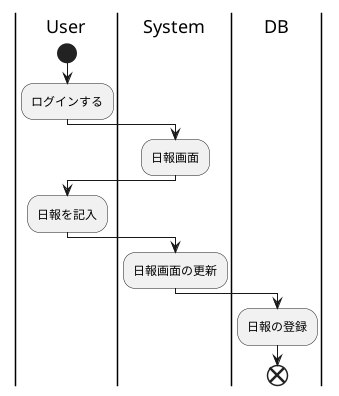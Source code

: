 @startuml
|User|
start
:ログインする;
|System|
:日報画面;
|User|
:日報を記入;
|System|
:日報画面の更新;
|DB|
:日報の登録;
end
@enduml